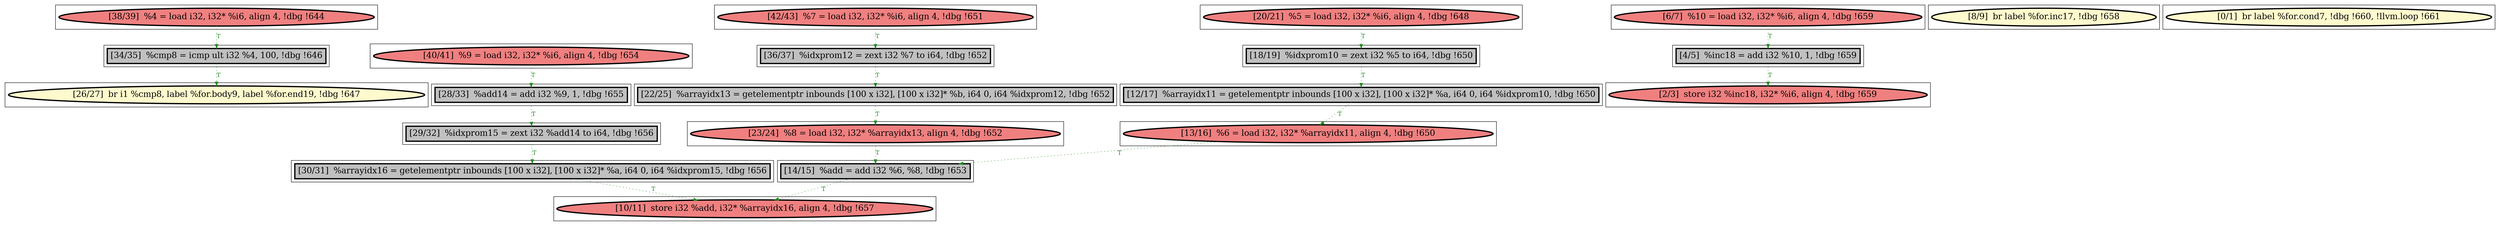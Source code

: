 
digraph G {



node506->node512 [style=dotted,color=forestgreen,label="T",fontcolor=forestgreen ]
node516->node517 [style=dotted,color=forestgreen,label="T",fontcolor=forestgreen ]
node514->node516 [style=dotted,color=forestgreen,label="T",fontcolor=forestgreen ]
node500->node499 [style=dotted,color=forestgreen,label="T",fontcolor=forestgreen ]
node510->node506 [style=dotted,color=forestgreen,label="T",fontcolor=forestgreen ]
node501->node500 [style=dotted,color=forestgreen,label="T",fontcolor=forestgreen ]
node509->node518 [style=dotted,color=forestgreen,label="T",fontcolor=forestgreen ]
node511->node503 [style=dotted,color=forestgreen,label="T",fontcolor=forestgreen ]
node504->node509 [style=dotted,color=forestgreen,label="T",fontcolor=forestgreen ]
node515->node511 [style=dotted,color=forestgreen,label="T",fontcolor=forestgreen ]
node517->node519 [style=dotted,color=forestgreen,label="T",fontcolor=forestgreen ]
node507->node504 [style=dotted,color=forestgreen,label="T",fontcolor=forestgreen ]
node508->node505 [style=dotted,color=forestgreen,label="T",fontcolor=forestgreen ]
node518->node503 [style=dotted,color=forestgreen,label="T",fontcolor=forestgreen ]
node513->node515 [style=dotted,color=forestgreen,label="T",fontcolor=forestgreen ]
node519->node511 [style=dotted,color=forestgreen,label="T",fontcolor=forestgreen ]
node505->node513 [style=dotted,color=forestgreen,label="T",fontcolor=forestgreen ]


subgraph cluster20 {


node518 [penwidth=3.0,fontsize=20,fillcolor=grey,label="[30/31]  %arrayidx16 = getelementptr inbounds [100 x i32], [100 x i32]* %a, i64 0, i64 %idxprom15, !dbg !656",shape=rectangle,style=filled ]



}

subgraph cluster18 {


node516 [penwidth=3.0,fontsize=20,fillcolor=grey,label="[18/19]  %idxprom10 = zext i32 %5 to i64, !dbg !650",shape=rectangle,style=filled ]



}

subgraph cluster16 {


node514 [penwidth=3.0,fontsize=20,fillcolor=lightcoral,label="[20/21]  %5 = load i32, i32* %i6, align 4, !dbg !648",shape=ellipse,style=filled ]



}

subgraph cluster17 {


node515 [penwidth=3.0,fontsize=20,fillcolor=lightcoral,label="[23/24]  %8 = load i32, i32* %arrayidx13, align 4, !dbg !652",shape=ellipse,style=filled ]



}

subgraph cluster4 {


node502 [penwidth=3.0,fontsize=20,fillcolor=lemonchiffon,label="[8/9]  br label %for.inc17, !dbg !658",shape=ellipse,style=filled ]



}

subgraph cluster3 {


node501 [penwidth=3.0,fontsize=20,fillcolor=lightcoral,label="[6/7]  %10 = load i32, i32* %i6, align 4, !dbg !659",shape=ellipse,style=filled ]



}

subgraph cluster2 {


node500 [penwidth=3.0,fontsize=20,fillcolor=grey,label="[4/5]  %inc18 = add i32 %10, 1, !dbg !659",shape=rectangle,style=filled ]



}

subgraph cluster1 {


node499 [penwidth=3.0,fontsize=20,fillcolor=lightcoral,label="[2/3]  store i32 %inc18, i32* %i6, align 4, !dbg !659",shape=ellipse,style=filled ]



}

subgraph cluster12 {


node510 [penwidth=3.0,fontsize=20,fillcolor=lightcoral,label="[38/39]  %4 = load i32, i32* %i6, align 4, !dbg !644",shape=ellipse,style=filled ]



}

subgraph cluster5 {


node503 [penwidth=3.0,fontsize=20,fillcolor=lightcoral,label="[10/11]  store i32 %add, i32* %arrayidx16, align 4, !dbg !657",shape=ellipse,style=filled ]



}

subgraph cluster0 {


node498 [penwidth=3.0,fontsize=20,fillcolor=lemonchiffon,label="[0/1]  br label %for.cond7, !dbg !660, !llvm.loop !661",shape=ellipse,style=filled ]



}

subgraph cluster6 {


node504 [penwidth=3.0,fontsize=20,fillcolor=grey,label="[28/33]  %add14 = add i32 %9, 1, !dbg !655",shape=rectangle,style=filled ]



}

subgraph cluster14 {


node512 [penwidth=3.0,fontsize=20,fillcolor=lemonchiffon,label="[26/27]  br i1 %cmp8, label %for.body9, label %for.end19, !dbg !647",shape=ellipse,style=filled ]



}

subgraph cluster7 {


node505 [penwidth=3.0,fontsize=20,fillcolor=grey,label="[36/37]  %idxprom12 = zext i32 %7 to i64, !dbg !652",shape=rectangle,style=filled ]



}

subgraph cluster8 {


node506 [penwidth=3.0,fontsize=20,fillcolor=grey,label="[34/35]  %cmp8 = icmp ult i32 %4, 100, !dbg !646",shape=rectangle,style=filled ]



}

subgraph cluster21 {


node519 [penwidth=3.0,fontsize=20,fillcolor=lightcoral,label="[13/16]  %6 = load i32, i32* %arrayidx11, align 4, !dbg !650",shape=ellipse,style=filled ]



}

subgraph cluster9 {


node507 [penwidth=3.0,fontsize=20,fillcolor=lightcoral,label="[40/41]  %9 = load i32, i32* %i6, align 4, !dbg !654",shape=ellipse,style=filled ]



}

subgraph cluster19 {


node517 [penwidth=3.0,fontsize=20,fillcolor=grey,label="[12/17]  %arrayidx11 = getelementptr inbounds [100 x i32], [100 x i32]* %a, i64 0, i64 %idxprom10, !dbg !650",shape=rectangle,style=filled ]



}

subgraph cluster10 {


node508 [penwidth=3.0,fontsize=20,fillcolor=lightcoral,label="[42/43]  %7 = load i32, i32* %i6, align 4, !dbg !651",shape=ellipse,style=filled ]



}

subgraph cluster11 {


node509 [penwidth=3.0,fontsize=20,fillcolor=grey,label="[29/32]  %idxprom15 = zext i32 %add14 to i64, !dbg !656",shape=rectangle,style=filled ]



}

subgraph cluster13 {


node511 [penwidth=3.0,fontsize=20,fillcolor=grey,label="[14/15]  %add = add i32 %6, %8, !dbg !653",shape=rectangle,style=filled ]



}

subgraph cluster15 {


node513 [penwidth=3.0,fontsize=20,fillcolor=grey,label="[22/25]  %arrayidx13 = getelementptr inbounds [100 x i32], [100 x i32]* %b, i64 0, i64 %idxprom12, !dbg !652",shape=rectangle,style=filled ]



}

}
